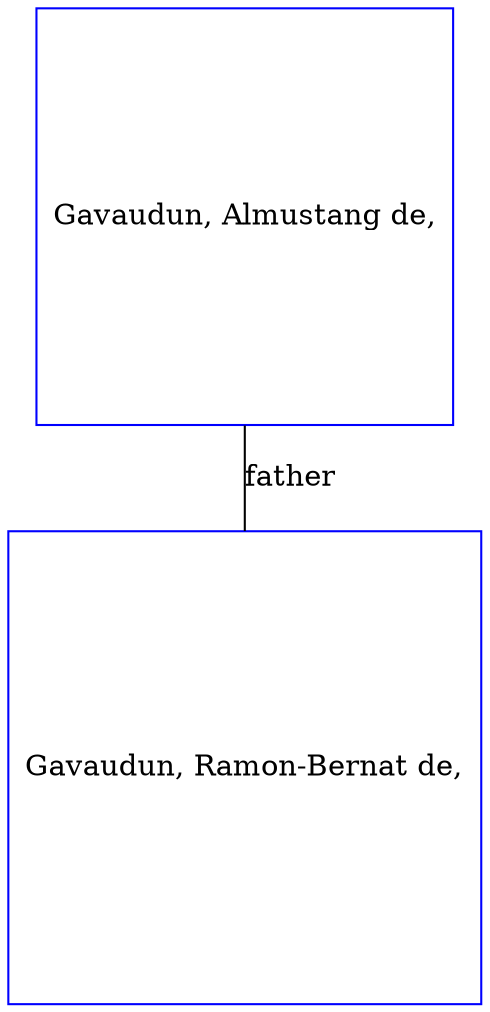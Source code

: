 digraph D {
    edge [dir=none];    node [shape=box];    "011156"   [label="Gavaudun, Ramon-Bernat de,", shape=box, regular=1, color="blue"] ;
"011157"   [label="Gavaudun, Almustang de,", shape=box, regular=1, color="blue"] ;
011157->011156 [label="father",arrowsize=0.0]; 
}